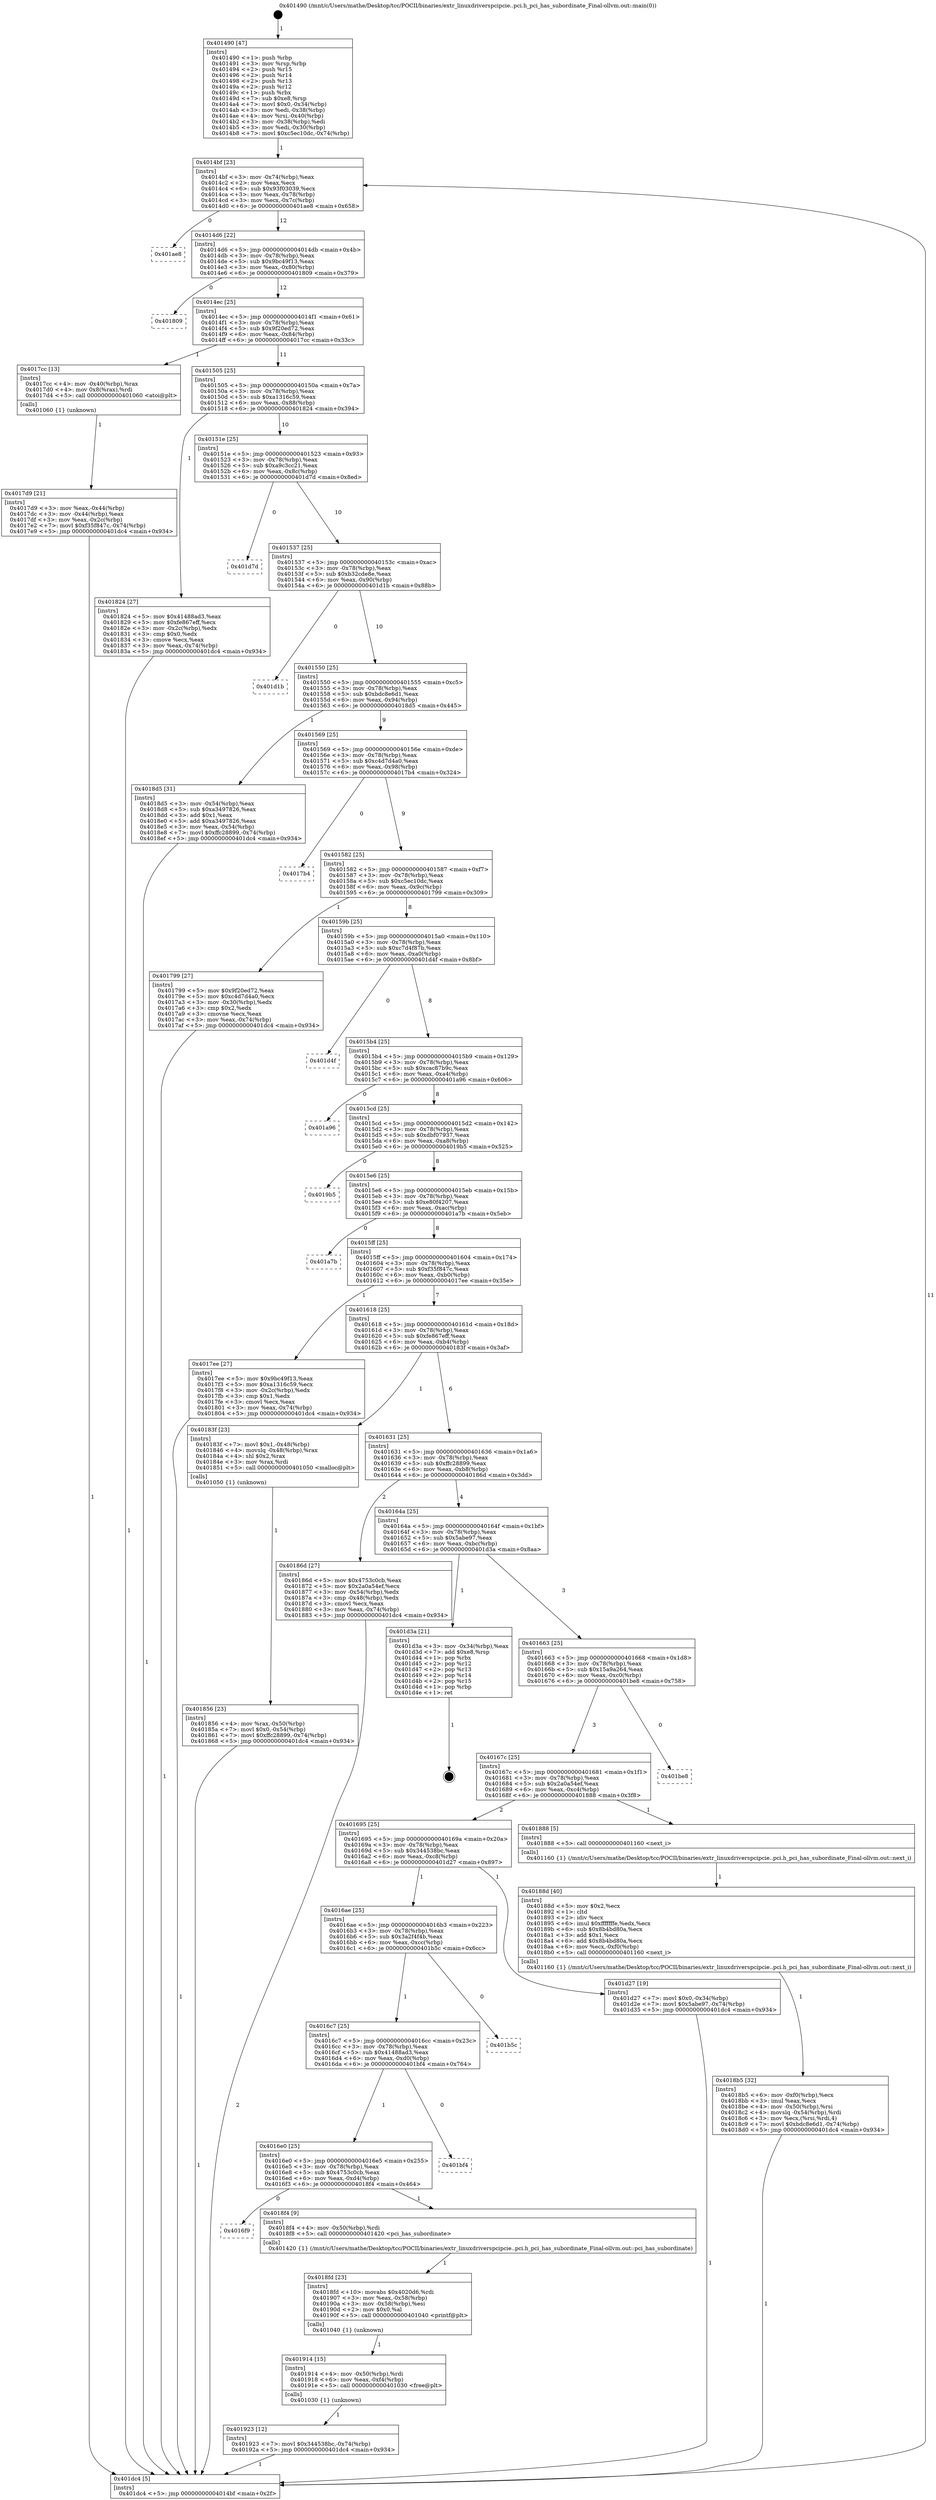 digraph "0x401490" {
  label = "0x401490 (/mnt/c/Users/mathe/Desktop/tcc/POCII/binaries/extr_linuxdriverspcipcie..pci.h_pci_has_subordinate_Final-ollvm.out::main(0))"
  labelloc = "t"
  node[shape=record]

  Entry [label="",width=0.3,height=0.3,shape=circle,fillcolor=black,style=filled]
  "0x4014bf" [label="{
     0x4014bf [23]\l
     | [instrs]\l
     &nbsp;&nbsp;0x4014bf \<+3\>: mov -0x74(%rbp),%eax\l
     &nbsp;&nbsp;0x4014c2 \<+2\>: mov %eax,%ecx\l
     &nbsp;&nbsp;0x4014c4 \<+6\>: sub $0x93f03039,%ecx\l
     &nbsp;&nbsp;0x4014ca \<+3\>: mov %eax,-0x78(%rbp)\l
     &nbsp;&nbsp;0x4014cd \<+3\>: mov %ecx,-0x7c(%rbp)\l
     &nbsp;&nbsp;0x4014d0 \<+6\>: je 0000000000401ae8 \<main+0x658\>\l
  }"]
  "0x401ae8" [label="{
     0x401ae8\l
  }", style=dashed]
  "0x4014d6" [label="{
     0x4014d6 [22]\l
     | [instrs]\l
     &nbsp;&nbsp;0x4014d6 \<+5\>: jmp 00000000004014db \<main+0x4b\>\l
     &nbsp;&nbsp;0x4014db \<+3\>: mov -0x78(%rbp),%eax\l
     &nbsp;&nbsp;0x4014de \<+5\>: sub $0x9bc49f13,%eax\l
     &nbsp;&nbsp;0x4014e3 \<+3\>: mov %eax,-0x80(%rbp)\l
     &nbsp;&nbsp;0x4014e6 \<+6\>: je 0000000000401809 \<main+0x379\>\l
  }"]
  Exit [label="",width=0.3,height=0.3,shape=circle,fillcolor=black,style=filled,peripheries=2]
  "0x401809" [label="{
     0x401809\l
  }", style=dashed]
  "0x4014ec" [label="{
     0x4014ec [25]\l
     | [instrs]\l
     &nbsp;&nbsp;0x4014ec \<+5\>: jmp 00000000004014f1 \<main+0x61\>\l
     &nbsp;&nbsp;0x4014f1 \<+3\>: mov -0x78(%rbp),%eax\l
     &nbsp;&nbsp;0x4014f4 \<+5\>: sub $0x9f20ed72,%eax\l
     &nbsp;&nbsp;0x4014f9 \<+6\>: mov %eax,-0x84(%rbp)\l
     &nbsp;&nbsp;0x4014ff \<+6\>: je 00000000004017cc \<main+0x33c\>\l
  }"]
  "0x401923" [label="{
     0x401923 [12]\l
     | [instrs]\l
     &nbsp;&nbsp;0x401923 \<+7\>: movl $0x344538bc,-0x74(%rbp)\l
     &nbsp;&nbsp;0x40192a \<+5\>: jmp 0000000000401dc4 \<main+0x934\>\l
  }"]
  "0x4017cc" [label="{
     0x4017cc [13]\l
     | [instrs]\l
     &nbsp;&nbsp;0x4017cc \<+4\>: mov -0x40(%rbp),%rax\l
     &nbsp;&nbsp;0x4017d0 \<+4\>: mov 0x8(%rax),%rdi\l
     &nbsp;&nbsp;0x4017d4 \<+5\>: call 0000000000401060 \<atoi@plt\>\l
     | [calls]\l
     &nbsp;&nbsp;0x401060 \{1\} (unknown)\l
  }"]
  "0x401505" [label="{
     0x401505 [25]\l
     | [instrs]\l
     &nbsp;&nbsp;0x401505 \<+5\>: jmp 000000000040150a \<main+0x7a\>\l
     &nbsp;&nbsp;0x40150a \<+3\>: mov -0x78(%rbp),%eax\l
     &nbsp;&nbsp;0x40150d \<+5\>: sub $0xa1316c59,%eax\l
     &nbsp;&nbsp;0x401512 \<+6\>: mov %eax,-0x88(%rbp)\l
     &nbsp;&nbsp;0x401518 \<+6\>: je 0000000000401824 \<main+0x394\>\l
  }"]
  "0x401914" [label="{
     0x401914 [15]\l
     | [instrs]\l
     &nbsp;&nbsp;0x401914 \<+4\>: mov -0x50(%rbp),%rdi\l
     &nbsp;&nbsp;0x401918 \<+6\>: mov %eax,-0xf4(%rbp)\l
     &nbsp;&nbsp;0x40191e \<+5\>: call 0000000000401030 \<free@plt\>\l
     | [calls]\l
     &nbsp;&nbsp;0x401030 \{1\} (unknown)\l
  }"]
  "0x401824" [label="{
     0x401824 [27]\l
     | [instrs]\l
     &nbsp;&nbsp;0x401824 \<+5\>: mov $0x41488ad3,%eax\l
     &nbsp;&nbsp;0x401829 \<+5\>: mov $0xfe867eff,%ecx\l
     &nbsp;&nbsp;0x40182e \<+3\>: mov -0x2c(%rbp),%edx\l
     &nbsp;&nbsp;0x401831 \<+3\>: cmp $0x0,%edx\l
     &nbsp;&nbsp;0x401834 \<+3\>: cmove %ecx,%eax\l
     &nbsp;&nbsp;0x401837 \<+3\>: mov %eax,-0x74(%rbp)\l
     &nbsp;&nbsp;0x40183a \<+5\>: jmp 0000000000401dc4 \<main+0x934\>\l
  }"]
  "0x40151e" [label="{
     0x40151e [25]\l
     | [instrs]\l
     &nbsp;&nbsp;0x40151e \<+5\>: jmp 0000000000401523 \<main+0x93\>\l
     &nbsp;&nbsp;0x401523 \<+3\>: mov -0x78(%rbp),%eax\l
     &nbsp;&nbsp;0x401526 \<+5\>: sub $0xa9c3cc21,%eax\l
     &nbsp;&nbsp;0x40152b \<+6\>: mov %eax,-0x8c(%rbp)\l
     &nbsp;&nbsp;0x401531 \<+6\>: je 0000000000401d7d \<main+0x8ed\>\l
  }"]
  "0x4018fd" [label="{
     0x4018fd [23]\l
     | [instrs]\l
     &nbsp;&nbsp;0x4018fd \<+10\>: movabs $0x4020d6,%rdi\l
     &nbsp;&nbsp;0x401907 \<+3\>: mov %eax,-0x58(%rbp)\l
     &nbsp;&nbsp;0x40190a \<+3\>: mov -0x58(%rbp),%esi\l
     &nbsp;&nbsp;0x40190d \<+2\>: mov $0x0,%al\l
     &nbsp;&nbsp;0x40190f \<+5\>: call 0000000000401040 \<printf@plt\>\l
     | [calls]\l
     &nbsp;&nbsp;0x401040 \{1\} (unknown)\l
  }"]
  "0x401d7d" [label="{
     0x401d7d\l
  }", style=dashed]
  "0x401537" [label="{
     0x401537 [25]\l
     | [instrs]\l
     &nbsp;&nbsp;0x401537 \<+5\>: jmp 000000000040153c \<main+0xac\>\l
     &nbsp;&nbsp;0x40153c \<+3\>: mov -0x78(%rbp),%eax\l
     &nbsp;&nbsp;0x40153f \<+5\>: sub $0xb32cde8e,%eax\l
     &nbsp;&nbsp;0x401544 \<+6\>: mov %eax,-0x90(%rbp)\l
     &nbsp;&nbsp;0x40154a \<+6\>: je 0000000000401d1b \<main+0x88b\>\l
  }"]
  "0x4016f9" [label="{
     0x4016f9\l
  }", style=dashed]
  "0x401d1b" [label="{
     0x401d1b\l
  }", style=dashed]
  "0x401550" [label="{
     0x401550 [25]\l
     | [instrs]\l
     &nbsp;&nbsp;0x401550 \<+5\>: jmp 0000000000401555 \<main+0xc5\>\l
     &nbsp;&nbsp;0x401555 \<+3\>: mov -0x78(%rbp),%eax\l
     &nbsp;&nbsp;0x401558 \<+5\>: sub $0xbdc8e6d1,%eax\l
     &nbsp;&nbsp;0x40155d \<+6\>: mov %eax,-0x94(%rbp)\l
     &nbsp;&nbsp;0x401563 \<+6\>: je 00000000004018d5 \<main+0x445\>\l
  }"]
  "0x4018f4" [label="{
     0x4018f4 [9]\l
     | [instrs]\l
     &nbsp;&nbsp;0x4018f4 \<+4\>: mov -0x50(%rbp),%rdi\l
     &nbsp;&nbsp;0x4018f8 \<+5\>: call 0000000000401420 \<pci_has_subordinate\>\l
     | [calls]\l
     &nbsp;&nbsp;0x401420 \{1\} (/mnt/c/Users/mathe/Desktop/tcc/POCII/binaries/extr_linuxdriverspcipcie..pci.h_pci_has_subordinate_Final-ollvm.out::pci_has_subordinate)\l
  }"]
  "0x4018d5" [label="{
     0x4018d5 [31]\l
     | [instrs]\l
     &nbsp;&nbsp;0x4018d5 \<+3\>: mov -0x54(%rbp),%eax\l
     &nbsp;&nbsp;0x4018d8 \<+5\>: sub $0xa3497826,%eax\l
     &nbsp;&nbsp;0x4018dd \<+3\>: add $0x1,%eax\l
     &nbsp;&nbsp;0x4018e0 \<+5\>: add $0xa3497826,%eax\l
     &nbsp;&nbsp;0x4018e5 \<+3\>: mov %eax,-0x54(%rbp)\l
     &nbsp;&nbsp;0x4018e8 \<+7\>: movl $0xffc28899,-0x74(%rbp)\l
     &nbsp;&nbsp;0x4018ef \<+5\>: jmp 0000000000401dc4 \<main+0x934\>\l
  }"]
  "0x401569" [label="{
     0x401569 [25]\l
     | [instrs]\l
     &nbsp;&nbsp;0x401569 \<+5\>: jmp 000000000040156e \<main+0xde\>\l
     &nbsp;&nbsp;0x40156e \<+3\>: mov -0x78(%rbp),%eax\l
     &nbsp;&nbsp;0x401571 \<+5\>: sub $0xc4d7d4a0,%eax\l
     &nbsp;&nbsp;0x401576 \<+6\>: mov %eax,-0x98(%rbp)\l
     &nbsp;&nbsp;0x40157c \<+6\>: je 00000000004017b4 \<main+0x324\>\l
  }"]
  "0x4016e0" [label="{
     0x4016e0 [25]\l
     | [instrs]\l
     &nbsp;&nbsp;0x4016e0 \<+5\>: jmp 00000000004016e5 \<main+0x255\>\l
     &nbsp;&nbsp;0x4016e5 \<+3\>: mov -0x78(%rbp),%eax\l
     &nbsp;&nbsp;0x4016e8 \<+5\>: sub $0x4753c0cb,%eax\l
     &nbsp;&nbsp;0x4016ed \<+6\>: mov %eax,-0xd4(%rbp)\l
     &nbsp;&nbsp;0x4016f3 \<+6\>: je 00000000004018f4 \<main+0x464\>\l
  }"]
  "0x4017b4" [label="{
     0x4017b4\l
  }", style=dashed]
  "0x401582" [label="{
     0x401582 [25]\l
     | [instrs]\l
     &nbsp;&nbsp;0x401582 \<+5\>: jmp 0000000000401587 \<main+0xf7\>\l
     &nbsp;&nbsp;0x401587 \<+3\>: mov -0x78(%rbp),%eax\l
     &nbsp;&nbsp;0x40158a \<+5\>: sub $0xc5ec10dc,%eax\l
     &nbsp;&nbsp;0x40158f \<+6\>: mov %eax,-0x9c(%rbp)\l
     &nbsp;&nbsp;0x401595 \<+6\>: je 0000000000401799 \<main+0x309\>\l
  }"]
  "0x401bf4" [label="{
     0x401bf4\l
  }", style=dashed]
  "0x401799" [label="{
     0x401799 [27]\l
     | [instrs]\l
     &nbsp;&nbsp;0x401799 \<+5\>: mov $0x9f20ed72,%eax\l
     &nbsp;&nbsp;0x40179e \<+5\>: mov $0xc4d7d4a0,%ecx\l
     &nbsp;&nbsp;0x4017a3 \<+3\>: mov -0x30(%rbp),%edx\l
     &nbsp;&nbsp;0x4017a6 \<+3\>: cmp $0x2,%edx\l
     &nbsp;&nbsp;0x4017a9 \<+3\>: cmovne %ecx,%eax\l
     &nbsp;&nbsp;0x4017ac \<+3\>: mov %eax,-0x74(%rbp)\l
     &nbsp;&nbsp;0x4017af \<+5\>: jmp 0000000000401dc4 \<main+0x934\>\l
  }"]
  "0x40159b" [label="{
     0x40159b [25]\l
     | [instrs]\l
     &nbsp;&nbsp;0x40159b \<+5\>: jmp 00000000004015a0 \<main+0x110\>\l
     &nbsp;&nbsp;0x4015a0 \<+3\>: mov -0x78(%rbp),%eax\l
     &nbsp;&nbsp;0x4015a3 \<+5\>: sub $0xc7d4f87b,%eax\l
     &nbsp;&nbsp;0x4015a8 \<+6\>: mov %eax,-0xa0(%rbp)\l
     &nbsp;&nbsp;0x4015ae \<+6\>: je 0000000000401d4f \<main+0x8bf\>\l
  }"]
  "0x401dc4" [label="{
     0x401dc4 [5]\l
     | [instrs]\l
     &nbsp;&nbsp;0x401dc4 \<+5\>: jmp 00000000004014bf \<main+0x2f\>\l
  }"]
  "0x401490" [label="{
     0x401490 [47]\l
     | [instrs]\l
     &nbsp;&nbsp;0x401490 \<+1\>: push %rbp\l
     &nbsp;&nbsp;0x401491 \<+3\>: mov %rsp,%rbp\l
     &nbsp;&nbsp;0x401494 \<+2\>: push %r15\l
     &nbsp;&nbsp;0x401496 \<+2\>: push %r14\l
     &nbsp;&nbsp;0x401498 \<+2\>: push %r13\l
     &nbsp;&nbsp;0x40149a \<+2\>: push %r12\l
     &nbsp;&nbsp;0x40149c \<+1\>: push %rbx\l
     &nbsp;&nbsp;0x40149d \<+7\>: sub $0xe8,%rsp\l
     &nbsp;&nbsp;0x4014a4 \<+7\>: movl $0x0,-0x34(%rbp)\l
     &nbsp;&nbsp;0x4014ab \<+3\>: mov %edi,-0x38(%rbp)\l
     &nbsp;&nbsp;0x4014ae \<+4\>: mov %rsi,-0x40(%rbp)\l
     &nbsp;&nbsp;0x4014b2 \<+3\>: mov -0x38(%rbp),%edi\l
     &nbsp;&nbsp;0x4014b5 \<+3\>: mov %edi,-0x30(%rbp)\l
     &nbsp;&nbsp;0x4014b8 \<+7\>: movl $0xc5ec10dc,-0x74(%rbp)\l
  }"]
  "0x4017d9" [label="{
     0x4017d9 [21]\l
     | [instrs]\l
     &nbsp;&nbsp;0x4017d9 \<+3\>: mov %eax,-0x44(%rbp)\l
     &nbsp;&nbsp;0x4017dc \<+3\>: mov -0x44(%rbp),%eax\l
     &nbsp;&nbsp;0x4017df \<+3\>: mov %eax,-0x2c(%rbp)\l
     &nbsp;&nbsp;0x4017e2 \<+7\>: movl $0xf35f847c,-0x74(%rbp)\l
     &nbsp;&nbsp;0x4017e9 \<+5\>: jmp 0000000000401dc4 \<main+0x934\>\l
  }"]
  "0x4016c7" [label="{
     0x4016c7 [25]\l
     | [instrs]\l
     &nbsp;&nbsp;0x4016c7 \<+5\>: jmp 00000000004016cc \<main+0x23c\>\l
     &nbsp;&nbsp;0x4016cc \<+3\>: mov -0x78(%rbp),%eax\l
     &nbsp;&nbsp;0x4016cf \<+5\>: sub $0x41488ad3,%eax\l
     &nbsp;&nbsp;0x4016d4 \<+6\>: mov %eax,-0xd0(%rbp)\l
     &nbsp;&nbsp;0x4016da \<+6\>: je 0000000000401bf4 \<main+0x764\>\l
  }"]
  "0x401d4f" [label="{
     0x401d4f\l
  }", style=dashed]
  "0x4015b4" [label="{
     0x4015b4 [25]\l
     | [instrs]\l
     &nbsp;&nbsp;0x4015b4 \<+5\>: jmp 00000000004015b9 \<main+0x129\>\l
     &nbsp;&nbsp;0x4015b9 \<+3\>: mov -0x78(%rbp),%eax\l
     &nbsp;&nbsp;0x4015bc \<+5\>: sub $0xcac87b9c,%eax\l
     &nbsp;&nbsp;0x4015c1 \<+6\>: mov %eax,-0xa4(%rbp)\l
     &nbsp;&nbsp;0x4015c7 \<+6\>: je 0000000000401a96 \<main+0x606\>\l
  }"]
  "0x401b5c" [label="{
     0x401b5c\l
  }", style=dashed]
  "0x401a96" [label="{
     0x401a96\l
  }", style=dashed]
  "0x4015cd" [label="{
     0x4015cd [25]\l
     | [instrs]\l
     &nbsp;&nbsp;0x4015cd \<+5\>: jmp 00000000004015d2 \<main+0x142\>\l
     &nbsp;&nbsp;0x4015d2 \<+3\>: mov -0x78(%rbp),%eax\l
     &nbsp;&nbsp;0x4015d5 \<+5\>: sub $0xdbf07937,%eax\l
     &nbsp;&nbsp;0x4015da \<+6\>: mov %eax,-0xa8(%rbp)\l
     &nbsp;&nbsp;0x4015e0 \<+6\>: je 00000000004019b5 \<main+0x525\>\l
  }"]
  "0x4016ae" [label="{
     0x4016ae [25]\l
     | [instrs]\l
     &nbsp;&nbsp;0x4016ae \<+5\>: jmp 00000000004016b3 \<main+0x223\>\l
     &nbsp;&nbsp;0x4016b3 \<+3\>: mov -0x78(%rbp),%eax\l
     &nbsp;&nbsp;0x4016b6 \<+5\>: sub $0x3a2f4f4b,%eax\l
     &nbsp;&nbsp;0x4016bb \<+6\>: mov %eax,-0xcc(%rbp)\l
     &nbsp;&nbsp;0x4016c1 \<+6\>: je 0000000000401b5c \<main+0x6cc\>\l
  }"]
  "0x4019b5" [label="{
     0x4019b5\l
  }", style=dashed]
  "0x4015e6" [label="{
     0x4015e6 [25]\l
     | [instrs]\l
     &nbsp;&nbsp;0x4015e6 \<+5\>: jmp 00000000004015eb \<main+0x15b\>\l
     &nbsp;&nbsp;0x4015eb \<+3\>: mov -0x78(%rbp),%eax\l
     &nbsp;&nbsp;0x4015ee \<+5\>: sub $0xe80f4207,%eax\l
     &nbsp;&nbsp;0x4015f3 \<+6\>: mov %eax,-0xac(%rbp)\l
     &nbsp;&nbsp;0x4015f9 \<+6\>: je 0000000000401a7b \<main+0x5eb\>\l
  }"]
  "0x401d27" [label="{
     0x401d27 [19]\l
     | [instrs]\l
     &nbsp;&nbsp;0x401d27 \<+7\>: movl $0x0,-0x34(%rbp)\l
     &nbsp;&nbsp;0x401d2e \<+7\>: movl $0x5abe97,-0x74(%rbp)\l
     &nbsp;&nbsp;0x401d35 \<+5\>: jmp 0000000000401dc4 \<main+0x934\>\l
  }"]
  "0x401a7b" [label="{
     0x401a7b\l
  }", style=dashed]
  "0x4015ff" [label="{
     0x4015ff [25]\l
     | [instrs]\l
     &nbsp;&nbsp;0x4015ff \<+5\>: jmp 0000000000401604 \<main+0x174\>\l
     &nbsp;&nbsp;0x401604 \<+3\>: mov -0x78(%rbp),%eax\l
     &nbsp;&nbsp;0x401607 \<+5\>: sub $0xf35f847c,%eax\l
     &nbsp;&nbsp;0x40160c \<+6\>: mov %eax,-0xb0(%rbp)\l
     &nbsp;&nbsp;0x401612 \<+6\>: je 00000000004017ee \<main+0x35e\>\l
  }"]
  "0x4018b5" [label="{
     0x4018b5 [32]\l
     | [instrs]\l
     &nbsp;&nbsp;0x4018b5 \<+6\>: mov -0xf0(%rbp),%ecx\l
     &nbsp;&nbsp;0x4018bb \<+3\>: imul %eax,%ecx\l
     &nbsp;&nbsp;0x4018be \<+4\>: mov -0x50(%rbp),%rsi\l
     &nbsp;&nbsp;0x4018c2 \<+4\>: movslq -0x54(%rbp),%rdi\l
     &nbsp;&nbsp;0x4018c6 \<+3\>: mov %ecx,(%rsi,%rdi,4)\l
     &nbsp;&nbsp;0x4018c9 \<+7\>: movl $0xbdc8e6d1,-0x74(%rbp)\l
     &nbsp;&nbsp;0x4018d0 \<+5\>: jmp 0000000000401dc4 \<main+0x934\>\l
  }"]
  "0x4017ee" [label="{
     0x4017ee [27]\l
     | [instrs]\l
     &nbsp;&nbsp;0x4017ee \<+5\>: mov $0x9bc49f13,%eax\l
     &nbsp;&nbsp;0x4017f3 \<+5\>: mov $0xa1316c59,%ecx\l
     &nbsp;&nbsp;0x4017f8 \<+3\>: mov -0x2c(%rbp),%edx\l
     &nbsp;&nbsp;0x4017fb \<+3\>: cmp $0x1,%edx\l
     &nbsp;&nbsp;0x4017fe \<+3\>: cmovl %ecx,%eax\l
     &nbsp;&nbsp;0x401801 \<+3\>: mov %eax,-0x74(%rbp)\l
     &nbsp;&nbsp;0x401804 \<+5\>: jmp 0000000000401dc4 \<main+0x934\>\l
  }"]
  "0x401618" [label="{
     0x401618 [25]\l
     | [instrs]\l
     &nbsp;&nbsp;0x401618 \<+5\>: jmp 000000000040161d \<main+0x18d\>\l
     &nbsp;&nbsp;0x40161d \<+3\>: mov -0x78(%rbp),%eax\l
     &nbsp;&nbsp;0x401620 \<+5\>: sub $0xfe867eff,%eax\l
     &nbsp;&nbsp;0x401625 \<+6\>: mov %eax,-0xb4(%rbp)\l
     &nbsp;&nbsp;0x40162b \<+6\>: je 000000000040183f \<main+0x3af\>\l
  }"]
  "0x40188d" [label="{
     0x40188d [40]\l
     | [instrs]\l
     &nbsp;&nbsp;0x40188d \<+5\>: mov $0x2,%ecx\l
     &nbsp;&nbsp;0x401892 \<+1\>: cltd\l
     &nbsp;&nbsp;0x401893 \<+2\>: idiv %ecx\l
     &nbsp;&nbsp;0x401895 \<+6\>: imul $0xfffffffe,%edx,%ecx\l
     &nbsp;&nbsp;0x40189b \<+6\>: sub $0x8b4bd80a,%ecx\l
     &nbsp;&nbsp;0x4018a1 \<+3\>: add $0x1,%ecx\l
     &nbsp;&nbsp;0x4018a4 \<+6\>: add $0x8b4bd80a,%ecx\l
     &nbsp;&nbsp;0x4018aa \<+6\>: mov %ecx,-0xf0(%rbp)\l
     &nbsp;&nbsp;0x4018b0 \<+5\>: call 0000000000401160 \<next_i\>\l
     | [calls]\l
     &nbsp;&nbsp;0x401160 \{1\} (/mnt/c/Users/mathe/Desktop/tcc/POCII/binaries/extr_linuxdriverspcipcie..pci.h_pci_has_subordinate_Final-ollvm.out::next_i)\l
  }"]
  "0x40183f" [label="{
     0x40183f [23]\l
     | [instrs]\l
     &nbsp;&nbsp;0x40183f \<+7\>: movl $0x1,-0x48(%rbp)\l
     &nbsp;&nbsp;0x401846 \<+4\>: movslq -0x48(%rbp),%rax\l
     &nbsp;&nbsp;0x40184a \<+4\>: shl $0x2,%rax\l
     &nbsp;&nbsp;0x40184e \<+3\>: mov %rax,%rdi\l
     &nbsp;&nbsp;0x401851 \<+5\>: call 0000000000401050 \<malloc@plt\>\l
     | [calls]\l
     &nbsp;&nbsp;0x401050 \{1\} (unknown)\l
  }"]
  "0x401631" [label="{
     0x401631 [25]\l
     | [instrs]\l
     &nbsp;&nbsp;0x401631 \<+5\>: jmp 0000000000401636 \<main+0x1a6\>\l
     &nbsp;&nbsp;0x401636 \<+3\>: mov -0x78(%rbp),%eax\l
     &nbsp;&nbsp;0x401639 \<+5\>: sub $0xffc28899,%eax\l
     &nbsp;&nbsp;0x40163e \<+6\>: mov %eax,-0xb8(%rbp)\l
     &nbsp;&nbsp;0x401644 \<+6\>: je 000000000040186d \<main+0x3dd\>\l
  }"]
  "0x401856" [label="{
     0x401856 [23]\l
     | [instrs]\l
     &nbsp;&nbsp;0x401856 \<+4\>: mov %rax,-0x50(%rbp)\l
     &nbsp;&nbsp;0x40185a \<+7\>: movl $0x0,-0x54(%rbp)\l
     &nbsp;&nbsp;0x401861 \<+7\>: movl $0xffc28899,-0x74(%rbp)\l
     &nbsp;&nbsp;0x401868 \<+5\>: jmp 0000000000401dc4 \<main+0x934\>\l
  }"]
  "0x401695" [label="{
     0x401695 [25]\l
     | [instrs]\l
     &nbsp;&nbsp;0x401695 \<+5\>: jmp 000000000040169a \<main+0x20a\>\l
     &nbsp;&nbsp;0x40169a \<+3\>: mov -0x78(%rbp),%eax\l
     &nbsp;&nbsp;0x40169d \<+5\>: sub $0x344538bc,%eax\l
     &nbsp;&nbsp;0x4016a2 \<+6\>: mov %eax,-0xc8(%rbp)\l
     &nbsp;&nbsp;0x4016a8 \<+6\>: je 0000000000401d27 \<main+0x897\>\l
  }"]
  "0x40186d" [label="{
     0x40186d [27]\l
     | [instrs]\l
     &nbsp;&nbsp;0x40186d \<+5\>: mov $0x4753c0cb,%eax\l
     &nbsp;&nbsp;0x401872 \<+5\>: mov $0x2a0a54ef,%ecx\l
     &nbsp;&nbsp;0x401877 \<+3\>: mov -0x54(%rbp),%edx\l
     &nbsp;&nbsp;0x40187a \<+3\>: cmp -0x48(%rbp),%edx\l
     &nbsp;&nbsp;0x40187d \<+3\>: cmovl %ecx,%eax\l
     &nbsp;&nbsp;0x401880 \<+3\>: mov %eax,-0x74(%rbp)\l
     &nbsp;&nbsp;0x401883 \<+5\>: jmp 0000000000401dc4 \<main+0x934\>\l
  }"]
  "0x40164a" [label="{
     0x40164a [25]\l
     | [instrs]\l
     &nbsp;&nbsp;0x40164a \<+5\>: jmp 000000000040164f \<main+0x1bf\>\l
     &nbsp;&nbsp;0x40164f \<+3\>: mov -0x78(%rbp),%eax\l
     &nbsp;&nbsp;0x401652 \<+5\>: sub $0x5abe97,%eax\l
     &nbsp;&nbsp;0x401657 \<+6\>: mov %eax,-0xbc(%rbp)\l
     &nbsp;&nbsp;0x40165d \<+6\>: je 0000000000401d3a \<main+0x8aa\>\l
  }"]
  "0x401888" [label="{
     0x401888 [5]\l
     | [instrs]\l
     &nbsp;&nbsp;0x401888 \<+5\>: call 0000000000401160 \<next_i\>\l
     | [calls]\l
     &nbsp;&nbsp;0x401160 \{1\} (/mnt/c/Users/mathe/Desktop/tcc/POCII/binaries/extr_linuxdriverspcipcie..pci.h_pci_has_subordinate_Final-ollvm.out::next_i)\l
  }"]
  "0x401d3a" [label="{
     0x401d3a [21]\l
     | [instrs]\l
     &nbsp;&nbsp;0x401d3a \<+3\>: mov -0x34(%rbp),%eax\l
     &nbsp;&nbsp;0x401d3d \<+7\>: add $0xe8,%rsp\l
     &nbsp;&nbsp;0x401d44 \<+1\>: pop %rbx\l
     &nbsp;&nbsp;0x401d45 \<+2\>: pop %r12\l
     &nbsp;&nbsp;0x401d47 \<+2\>: pop %r13\l
     &nbsp;&nbsp;0x401d49 \<+2\>: pop %r14\l
     &nbsp;&nbsp;0x401d4b \<+2\>: pop %r15\l
     &nbsp;&nbsp;0x401d4d \<+1\>: pop %rbp\l
     &nbsp;&nbsp;0x401d4e \<+1\>: ret\l
  }"]
  "0x401663" [label="{
     0x401663 [25]\l
     | [instrs]\l
     &nbsp;&nbsp;0x401663 \<+5\>: jmp 0000000000401668 \<main+0x1d8\>\l
     &nbsp;&nbsp;0x401668 \<+3\>: mov -0x78(%rbp),%eax\l
     &nbsp;&nbsp;0x40166b \<+5\>: sub $0x15a9a264,%eax\l
     &nbsp;&nbsp;0x401670 \<+6\>: mov %eax,-0xc0(%rbp)\l
     &nbsp;&nbsp;0x401676 \<+6\>: je 0000000000401be8 \<main+0x758\>\l
  }"]
  "0x40167c" [label="{
     0x40167c [25]\l
     | [instrs]\l
     &nbsp;&nbsp;0x40167c \<+5\>: jmp 0000000000401681 \<main+0x1f1\>\l
     &nbsp;&nbsp;0x401681 \<+3\>: mov -0x78(%rbp),%eax\l
     &nbsp;&nbsp;0x401684 \<+5\>: sub $0x2a0a54ef,%eax\l
     &nbsp;&nbsp;0x401689 \<+6\>: mov %eax,-0xc4(%rbp)\l
     &nbsp;&nbsp;0x40168f \<+6\>: je 0000000000401888 \<main+0x3f8\>\l
  }"]
  "0x401be8" [label="{
     0x401be8\l
  }", style=dashed]
  Entry -> "0x401490" [label=" 1"]
  "0x4014bf" -> "0x401ae8" [label=" 0"]
  "0x4014bf" -> "0x4014d6" [label=" 12"]
  "0x401d3a" -> Exit [label=" 1"]
  "0x4014d6" -> "0x401809" [label=" 0"]
  "0x4014d6" -> "0x4014ec" [label=" 12"]
  "0x401d27" -> "0x401dc4" [label=" 1"]
  "0x4014ec" -> "0x4017cc" [label=" 1"]
  "0x4014ec" -> "0x401505" [label=" 11"]
  "0x401923" -> "0x401dc4" [label=" 1"]
  "0x401505" -> "0x401824" [label=" 1"]
  "0x401505" -> "0x40151e" [label=" 10"]
  "0x401914" -> "0x401923" [label=" 1"]
  "0x40151e" -> "0x401d7d" [label=" 0"]
  "0x40151e" -> "0x401537" [label=" 10"]
  "0x4018fd" -> "0x401914" [label=" 1"]
  "0x401537" -> "0x401d1b" [label=" 0"]
  "0x401537" -> "0x401550" [label=" 10"]
  "0x4018f4" -> "0x4018fd" [label=" 1"]
  "0x401550" -> "0x4018d5" [label=" 1"]
  "0x401550" -> "0x401569" [label=" 9"]
  "0x4016e0" -> "0x4016f9" [label=" 0"]
  "0x401569" -> "0x4017b4" [label=" 0"]
  "0x401569" -> "0x401582" [label=" 9"]
  "0x4016e0" -> "0x4018f4" [label=" 1"]
  "0x401582" -> "0x401799" [label=" 1"]
  "0x401582" -> "0x40159b" [label=" 8"]
  "0x401799" -> "0x401dc4" [label=" 1"]
  "0x401490" -> "0x4014bf" [label=" 1"]
  "0x401dc4" -> "0x4014bf" [label=" 11"]
  "0x4017cc" -> "0x4017d9" [label=" 1"]
  "0x4017d9" -> "0x401dc4" [label=" 1"]
  "0x4016c7" -> "0x4016e0" [label=" 1"]
  "0x40159b" -> "0x401d4f" [label=" 0"]
  "0x40159b" -> "0x4015b4" [label=" 8"]
  "0x4016c7" -> "0x401bf4" [label=" 0"]
  "0x4015b4" -> "0x401a96" [label=" 0"]
  "0x4015b4" -> "0x4015cd" [label=" 8"]
  "0x4016ae" -> "0x4016c7" [label=" 1"]
  "0x4015cd" -> "0x4019b5" [label=" 0"]
  "0x4015cd" -> "0x4015e6" [label=" 8"]
  "0x4016ae" -> "0x401b5c" [label=" 0"]
  "0x4015e6" -> "0x401a7b" [label=" 0"]
  "0x4015e6" -> "0x4015ff" [label=" 8"]
  "0x401695" -> "0x4016ae" [label=" 1"]
  "0x4015ff" -> "0x4017ee" [label=" 1"]
  "0x4015ff" -> "0x401618" [label=" 7"]
  "0x4017ee" -> "0x401dc4" [label=" 1"]
  "0x401824" -> "0x401dc4" [label=" 1"]
  "0x401695" -> "0x401d27" [label=" 1"]
  "0x401618" -> "0x40183f" [label=" 1"]
  "0x401618" -> "0x401631" [label=" 6"]
  "0x40183f" -> "0x401856" [label=" 1"]
  "0x401856" -> "0x401dc4" [label=" 1"]
  "0x4018d5" -> "0x401dc4" [label=" 1"]
  "0x401631" -> "0x40186d" [label=" 2"]
  "0x401631" -> "0x40164a" [label=" 4"]
  "0x40186d" -> "0x401dc4" [label=" 2"]
  "0x4018b5" -> "0x401dc4" [label=" 1"]
  "0x40164a" -> "0x401d3a" [label=" 1"]
  "0x40164a" -> "0x401663" [label=" 3"]
  "0x40188d" -> "0x4018b5" [label=" 1"]
  "0x401663" -> "0x401be8" [label=" 0"]
  "0x401663" -> "0x40167c" [label=" 3"]
  "0x401888" -> "0x40188d" [label=" 1"]
  "0x40167c" -> "0x401888" [label=" 1"]
  "0x40167c" -> "0x401695" [label=" 2"]
}
